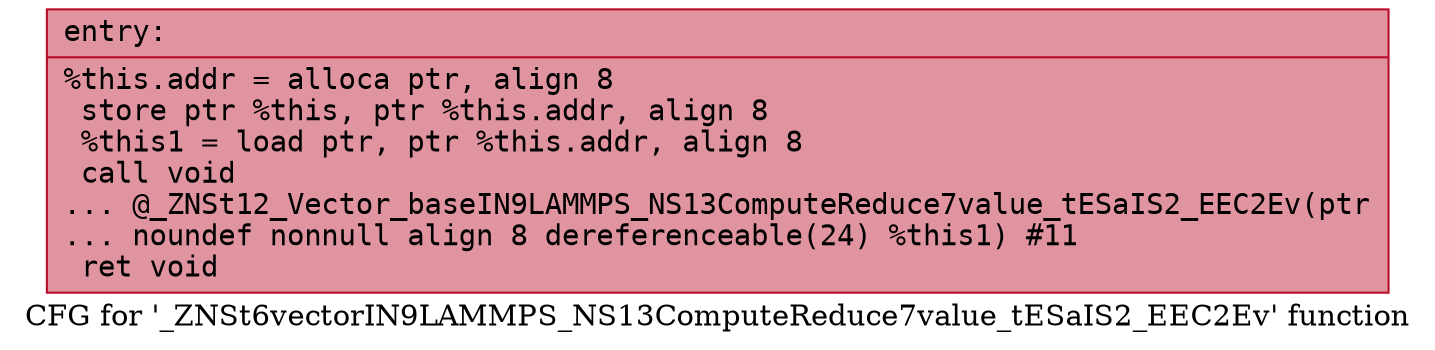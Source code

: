 digraph "CFG for '_ZNSt6vectorIN9LAMMPS_NS13ComputeReduce7value_tESaIS2_EEC2Ev' function" {
	label="CFG for '_ZNSt6vectorIN9LAMMPS_NS13ComputeReduce7value_tESaIS2_EEC2Ev' function";

	Node0x559140256050 [shape=record,color="#b70d28ff", style=filled, fillcolor="#b70d2870" fontname="Courier",label="{entry:\l|  %this.addr = alloca ptr, align 8\l  store ptr %this, ptr %this.addr, align 8\l  %this1 = load ptr, ptr %this.addr, align 8\l  call void\l... @_ZNSt12_Vector_baseIN9LAMMPS_NS13ComputeReduce7value_tESaIS2_EEC2Ev(ptr\l... noundef nonnull align 8 dereferenceable(24) %this1) #11\l  ret void\l}"];
}
